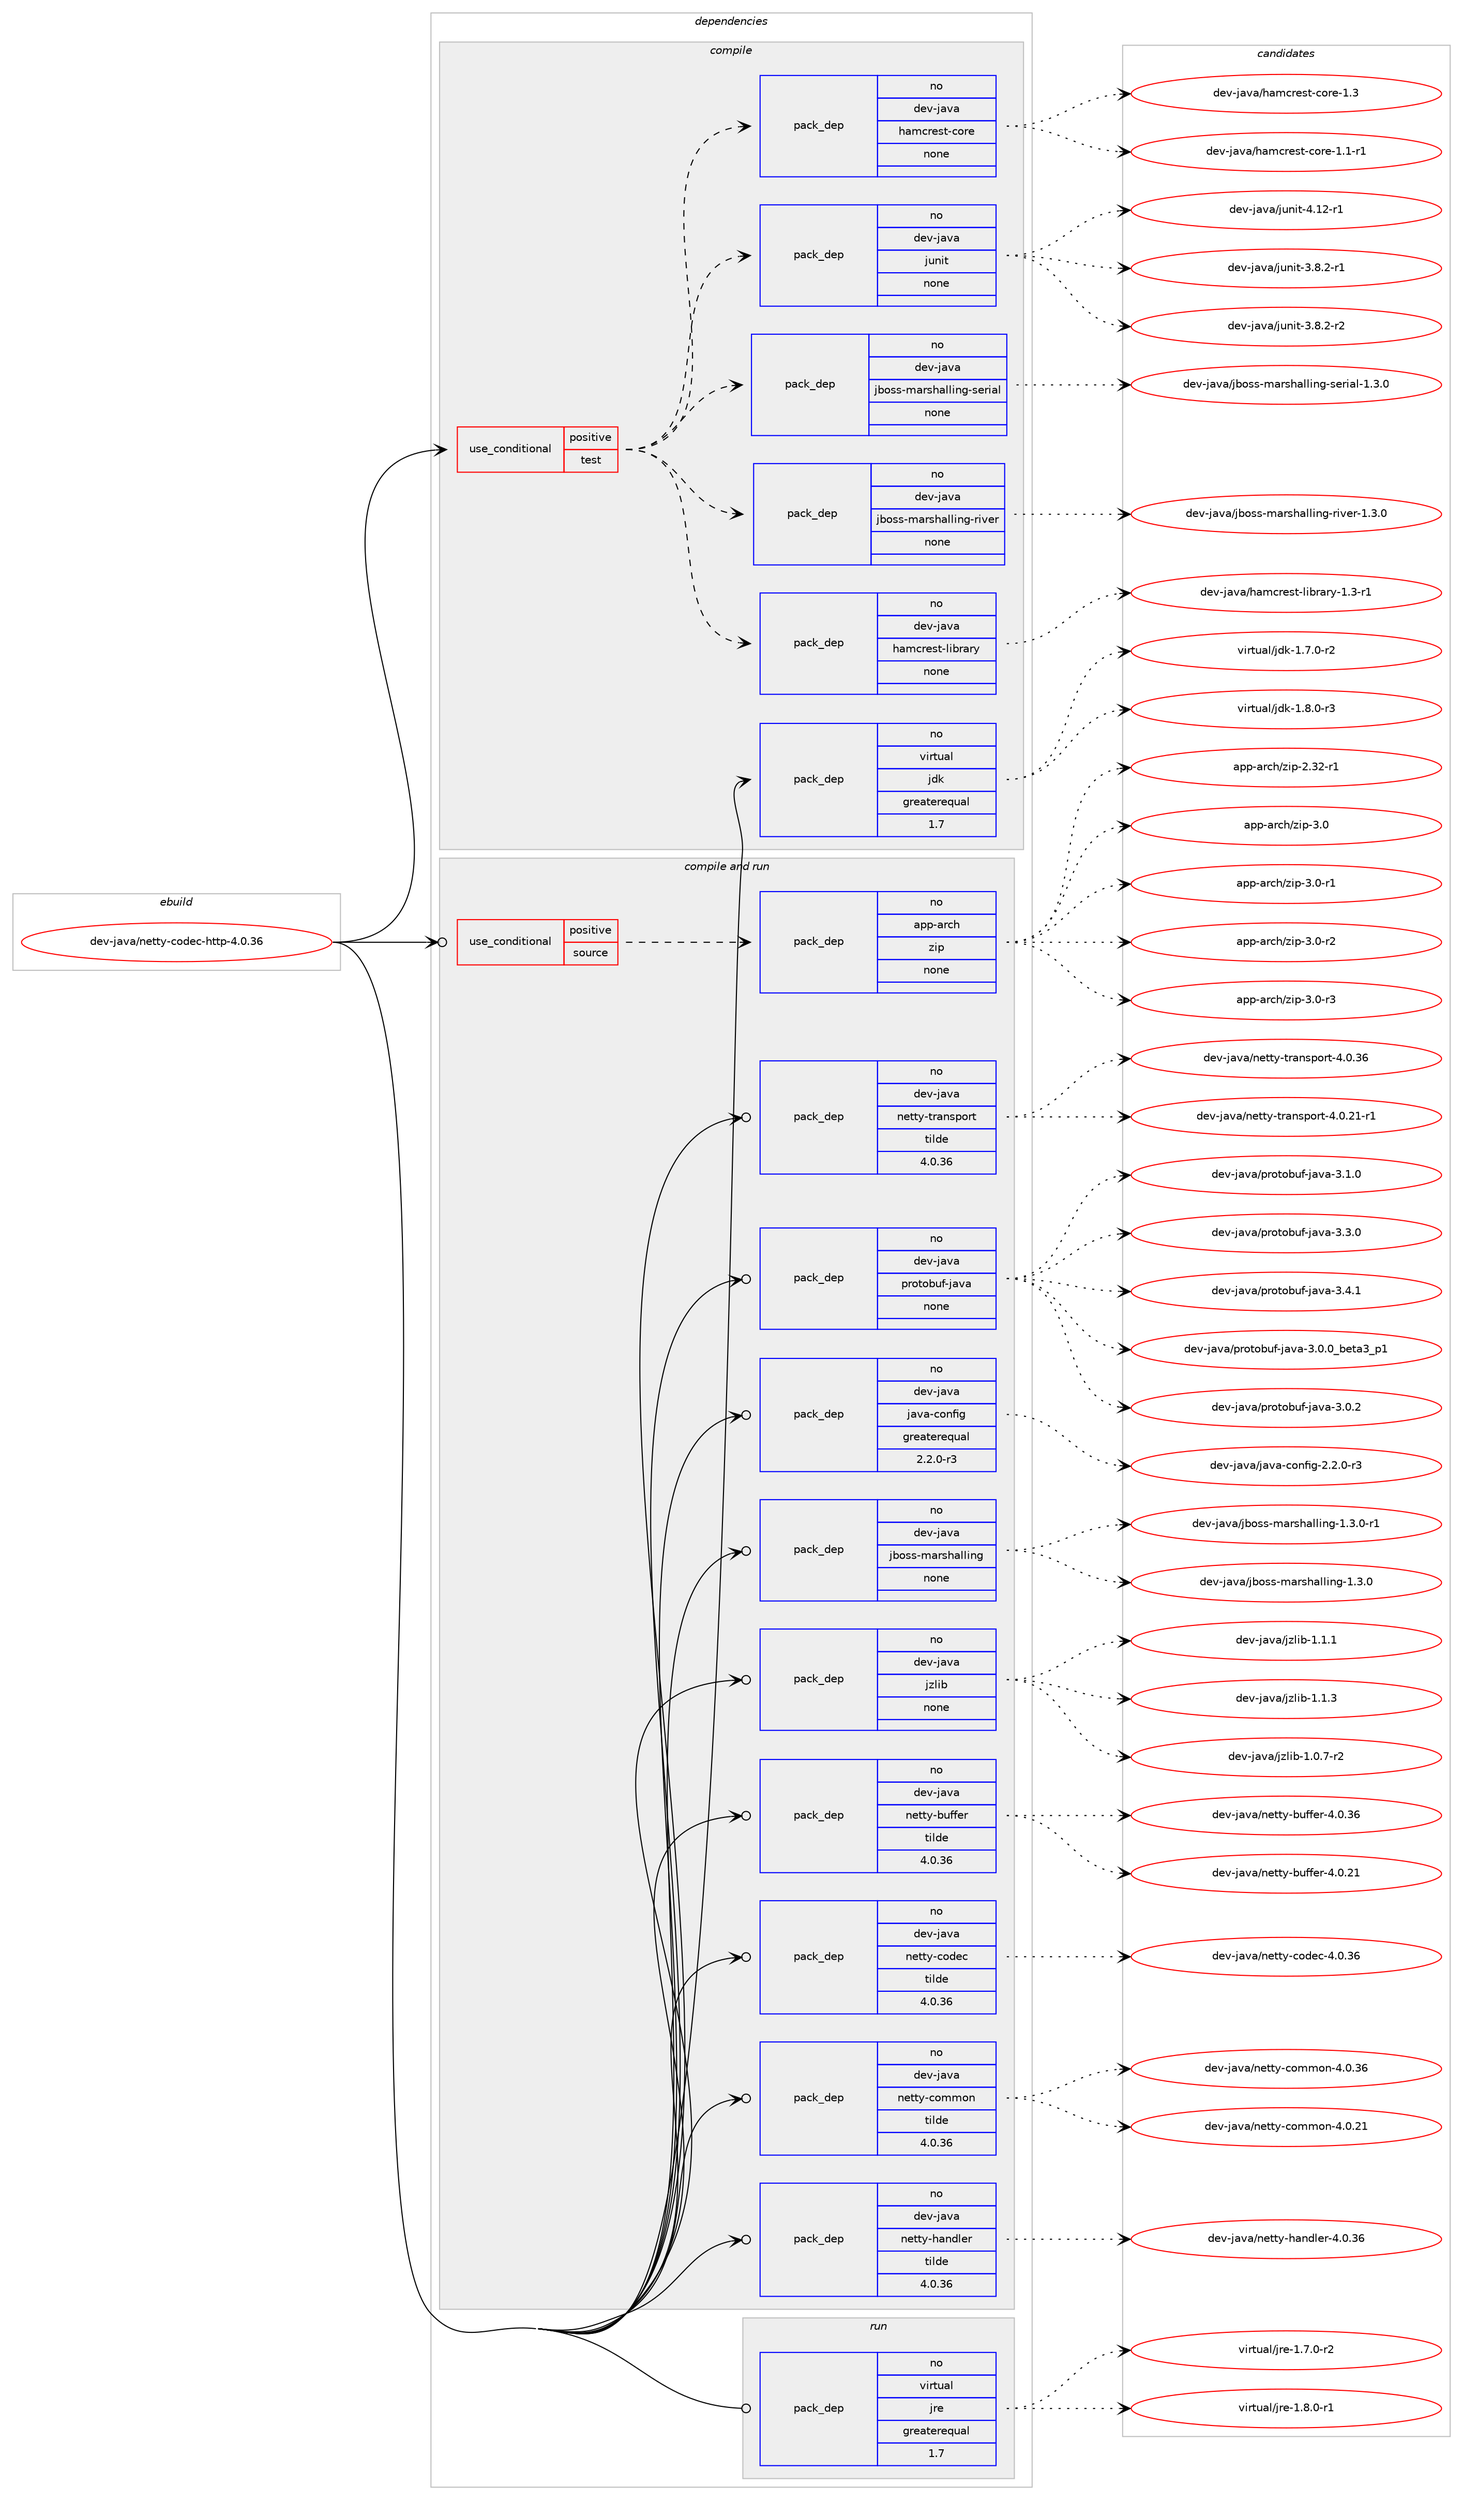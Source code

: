 digraph prolog {

# *************
# Graph options
# *************

newrank=true;
concentrate=true;
compound=true;
graph [rankdir=LR,fontname=Helvetica,fontsize=10,ranksep=1.5];#, ranksep=2.5, nodesep=0.2];
edge  [arrowhead=vee];
node  [fontname=Helvetica,fontsize=10];

# **********
# The ebuild
# **********

subgraph cluster_leftcol {
color=gray;
rank=same;
label=<<i>ebuild</i>>;
id [label="dev-java/netty-codec-http-4.0.36", color=red, width=4, href="../dev-java/netty-codec-http-4.0.36.svg"];
}

# ****************
# The dependencies
# ****************

subgraph cluster_midcol {
color=gray;
label=<<i>dependencies</i>>;
subgraph cluster_compile {
fillcolor="#eeeeee";
style=filled;
label=<<i>compile</i>>;
subgraph cond22409 {
dependency103863 [label=<<TABLE BORDER="0" CELLBORDER="1" CELLSPACING="0" CELLPADDING="4"><TR><TD ROWSPAN="3" CELLPADDING="10">use_conditional</TD></TR><TR><TD>positive</TD></TR><TR><TD>test</TD></TR></TABLE>>, shape=none, color=red];
subgraph pack78423 {
dependency103864 [label=<<TABLE BORDER="0" CELLBORDER="1" CELLSPACING="0" CELLPADDING="4" WIDTH="220"><TR><TD ROWSPAN="6" CELLPADDING="30">pack_dep</TD></TR><TR><TD WIDTH="110">no</TD></TR><TR><TD>dev-java</TD></TR><TR><TD>hamcrest-core</TD></TR><TR><TD>none</TD></TR><TR><TD></TD></TR></TABLE>>, shape=none, color=blue];
}
dependency103863:e -> dependency103864:w [weight=20,style="dashed",arrowhead="vee"];
subgraph pack78424 {
dependency103865 [label=<<TABLE BORDER="0" CELLBORDER="1" CELLSPACING="0" CELLPADDING="4" WIDTH="220"><TR><TD ROWSPAN="6" CELLPADDING="30">pack_dep</TD></TR><TR><TD WIDTH="110">no</TD></TR><TR><TD>dev-java</TD></TR><TR><TD>hamcrest-library</TD></TR><TR><TD>none</TD></TR><TR><TD></TD></TR></TABLE>>, shape=none, color=blue];
}
dependency103863:e -> dependency103865:w [weight=20,style="dashed",arrowhead="vee"];
subgraph pack78425 {
dependency103866 [label=<<TABLE BORDER="0" CELLBORDER="1" CELLSPACING="0" CELLPADDING="4" WIDTH="220"><TR><TD ROWSPAN="6" CELLPADDING="30">pack_dep</TD></TR><TR><TD WIDTH="110">no</TD></TR><TR><TD>dev-java</TD></TR><TR><TD>jboss-marshalling-river</TD></TR><TR><TD>none</TD></TR><TR><TD></TD></TR></TABLE>>, shape=none, color=blue];
}
dependency103863:e -> dependency103866:w [weight=20,style="dashed",arrowhead="vee"];
subgraph pack78426 {
dependency103867 [label=<<TABLE BORDER="0" CELLBORDER="1" CELLSPACING="0" CELLPADDING="4" WIDTH="220"><TR><TD ROWSPAN="6" CELLPADDING="30">pack_dep</TD></TR><TR><TD WIDTH="110">no</TD></TR><TR><TD>dev-java</TD></TR><TR><TD>jboss-marshalling-serial</TD></TR><TR><TD>none</TD></TR><TR><TD></TD></TR></TABLE>>, shape=none, color=blue];
}
dependency103863:e -> dependency103867:w [weight=20,style="dashed",arrowhead="vee"];
subgraph pack78427 {
dependency103868 [label=<<TABLE BORDER="0" CELLBORDER="1" CELLSPACING="0" CELLPADDING="4" WIDTH="220"><TR><TD ROWSPAN="6" CELLPADDING="30">pack_dep</TD></TR><TR><TD WIDTH="110">no</TD></TR><TR><TD>dev-java</TD></TR><TR><TD>junit</TD></TR><TR><TD>none</TD></TR><TR><TD></TD></TR></TABLE>>, shape=none, color=blue];
}
dependency103863:e -> dependency103868:w [weight=20,style="dashed",arrowhead="vee"];
}
id:e -> dependency103863:w [weight=20,style="solid",arrowhead="vee"];
subgraph pack78428 {
dependency103869 [label=<<TABLE BORDER="0" CELLBORDER="1" CELLSPACING="0" CELLPADDING="4" WIDTH="220"><TR><TD ROWSPAN="6" CELLPADDING="30">pack_dep</TD></TR><TR><TD WIDTH="110">no</TD></TR><TR><TD>virtual</TD></TR><TR><TD>jdk</TD></TR><TR><TD>greaterequal</TD></TR><TR><TD>1.7</TD></TR></TABLE>>, shape=none, color=blue];
}
id:e -> dependency103869:w [weight=20,style="solid",arrowhead="vee"];
}
subgraph cluster_compileandrun {
fillcolor="#eeeeee";
style=filled;
label=<<i>compile and run</i>>;
subgraph cond22410 {
dependency103870 [label=<<TABLE BORDER="0" CELLBORDER="1" CELLSPACING="0" CELLPADDING="4"><TR><TD ROWSPAN="3" CELLPADDING="10">use_conditional</TD></TR><TR><TD>positive</TD></TR><TR><TD>source</TD></TR></TABLE>>, shape=none, color=red];
subgraph pack78429 {
dependency103871 [label=<<TABLE BORDER="0" CELLBORDER="1" CELLSPACING="0" CELLPADDING="4" WIDTH="220"><TR><TD ROWSPAN="6" CELLPADDING="30">pack_dep</TD></TR><TR><TD WIDTH="110">no</TD></TR><TR><TD>app-arch</TD></TR><TR><TD>zip</TD></TR><TR><TD>none</TD></TR><TR><TD></TD></TR></TABLE>>, shape=none, color=blue];
}
dependency103870:e -> dependency103871:w [weight=20,style="dashed",arrowhead="vee"];
}
id:e -> dependency103870:w [weight=20,style="solid",arrowhead="odotvee"];
subgraph pack78430 {
dependency103872 [label=<<TABLE BORDER="0" CELLBORDER="1" CELLSPACING="0" CELLPADDING="4" WIDTH="220"><TR><TD ROWSPAN="6" CELLPADDING="30">pack_dep</TD></TR><TR><TD WIDTH="110">no</TD></TR><TR><TD>dev-java</TD></TR><TR><TD>java-config</TD></TR><TR><TD>greaterequal</TD></TR><TR><TD>2.2.0-r3</TD></TR></TABLE>>, shape=none, color=blue];
}
id:e -> dependency103872:w [weight=20,style="solid",arrowhead="odotvee"];
subgraph pack78431 {
dependency103873 [label=<<TABLE BORDER="0" CELLBORDER="1" CELLSPACING="0" CELLPADDING="4" WIDTH="220"><TR><TD ROWSPAN="6" CELLPADDING="30">pack_dep</TD></TR><TR><TD WIDTH="110">no</TD></TR><TR><TD>dev-java</TD></TR><TR><TD>jboss-marshalling</TD></TR><TR><TD>none</TD></TR><TR><TD></TD></TR></TABLE>>, shape=none, color=blue];
}
id:e -> dependency103873:w [weight=20,style="solid",arrowhead="odotvee"];
subgraph pack78432 {
dependency103874 [label=<<TABLE BORDER="0" CELLBORDER="1" CELLSPACING="0" CELLPADDING="4" WIDTH="220"><TR><TD ROWSPAN="6" CELLPADDING="30">pack_dep</TD></TR><TR><TD WIDTH="110">no</TD></TR><TR><TD>dev-java</TD></TR><TR><TD>jzlib</TD></TR><TR><TD>none</TD></TR><TR><TD></TD></TR></TABLE>>, shape=none, color=blue];
}
id:e -> dependency103874:w [weight=20,style="solid",arrowhead="odotvee"];
subgraph pack78433 {
dependency103875 [label=<<TABLE BORDER="0" CELLBORDER="1" CELLSPACING="0" CELLPADDING="4" WIDTH="220"><TR><TD ROWSPAN="6" CELLPADDING="30">pack_dep</TD></TR><TR><TD WIDTH="110">no</TD></TR><TR><TD>dev-java</TD></TR><TR><TD>netty-buffer</TD></TR><TR><TD>tilde</TD></TR><TR><TD>4.0.36</TD></TR></TABLE>>, shape=none, color=blue];
}
id:e -> dependency103875:w [weight=20,style="solid",arrowhead="odotvee"];
subgraph pack78434 {
dependency103876 [label=<<TABLE BORDER="0" CELLBORDER="1" CELLSPACING="0" CELLPADDING="4" WIDTH="220"><TR><TD ROWSPAN="6" CELLPADDING="30">pack_dep</TD></TR><TR><TD WIDTH="110">no</TD></TR><TR><TD>dev-java</TD></TR><TR><TD>netty-codec</TD></TR><TR><TD>tilde</TD></TR><TR><TD>4.0.36</TD></TR></TABLE>>, shape=none, color=blue];
}
id:e -> dependency103876:w [weight=20,style="solid",arrowhead="odotvee"];
subgraph pack78435 {
dependency103877 [label=<<TABLE BORDER="0" CELLBORDER="1" CELLSPACING="0" CELLPADDING="4" WIDTH="220"><TR><TD ROWSPAN="6" CELLPADDING="30">pack_dep</TD></TR><TR><TD WIDTH="110">no</TD></TR><TR><TD>dev-java</TD></TR><TR><TD>netty-common</TD></TR><TR><TD>tilde</TD></TR><TR><TD>4.0.36</TD></TR></TABLE>>, shape=none, color=blue];
}
id:e -> dependency103877:w [weight=20,style="solid",arrowhead="odotvee"];
subgraph pack78436 {
dependency103878 [label=<<TABLE BORDER="0" CELLBORDER="1" CELLSPACING="0" CELLPADDING="4" WIDTH="220"><TR><TD ROWSPAN="6" CELLPADDING="30">pack_dep</TD></TR><TR><TD WIDTH="110">no</TD></TR><TR><TD>dev-java</TD></TR><TR><TD>netty-handler</TD></TR><TR><TD>tilde</TD></TR><TR><TD>4.0.36</TD></TR></TABLE>>, shape=none, color=blue];
}
id:e -> dependency103878:w [weight=20,style="solid",arrowhead="odotvee"];
subgraph pack78437 {
dependency103879 [label=<<TABLE BORDER="0" CELLBORDER="1" CELLSPACING="0" CELLPADDING="4" WIDTH="220"><TR><TD ROWSPAN="6" CELLPADDING="30">pack_dep</TD></TR><TR><TD WIDTH="110">no</TD></TR><TR><TD>dev-java</TD></TR><TR><TD>netty-transport</TD></TR><TR><TD>tilde</TD></TR><TR><TD>4.0.36</TD></TR></TABLE>>, shape=none, color=blue];
}
id:e -> dependency103879:w [weight=20,style="solid",arrowhead="odotvee"];
subgraph pack78438 {
dependency103880 [label=<<TABLE BORDER="0" CELLBORDER="1" CELLSPACING="0" CELLPADDING="4" WIDTH="220"><TR><TD ROWSPAN="6" CELLPADDING="30">pack_dep</TD></TR><TR><TD WIDTH="110">no</TD></TR><TR><TD>dev-java</TD></TR><TR><TD>protobuf-java</TD></TR><TR><TD>none</TD></TR><TR><TD></TD></TR></TABLE>>, shape=none, color=blue];
}
id:e -> dependency103880:w [weight=20,style="solid",arrowhead="odotvee"];
}
subgraph cluster_run {
fillcolor="#eeeeee";
style=filled;
label=<<i>run</i>>;
subgraph pack78439 {
dependency103881 [label=<<TABLE BORDER="0" CELLBORDER="1" CELLSPACING="0" CELLPADDING="4" WIDTH="220"><TR><TD ROWSPAN="6" CELLPADDING="30">pack_dep</TD></TR><TR><TD WIDTH="110">no</TD></TR><TR><TD>virtual</TD></TR><TR><TD>jre</TD></TR><TR><TD>greaterequal</TD></TR><TR><TD>1.7</TD></TR></TABLE>>, shape=none, color=blue];
}
id:e -> dependency103881:w [weight=20,style="solid",arrowhead="odot"];
}
}

# **************
# The candidates
# **************

subgraph cluster_choices {
rank=same;
color=gray;
label=<<i>candidates</i>>;

subgraph choice78423 {
color=black;
nodesep=1;
choice1001011184510697118974710497109991141011151164599111114101454946494511449 [label="dev-java/hamcrest-core-1.1-r1", color=red, width=4,href="../dev-java/hamcrest-core-1.1-r1.svg"];
choice100101118451069711897471049710999114101115116459911111410145494651 [label="dev-java/hamcrest-core-1.3", color=red, width=4,href="../dev-java/hamcrest-core-1.3.svg"];
dependency103864:e -> choice1001011184510697118974710497109991141011151164599111114101454946494511449:w [style=dotted,weight="100"];
dependency103864:e -> choice100101118451069711897471049710999114101115116459911111410145494651:w [style=dotted,weight="100"];
}
subgraph choice78424 {
color=black;
nodesep=1;
choice100101118451069711897471049710999114101115116451081059811497114121454946514511449 [label="dev-java/hamcrest-library-1.3-r1", color=red, width=4,href="../dev-java/hamcrest-library-1.3-r1.svg"];
dependency103865:e -> choice100101118451069711897471049710999114101115116451081059811497114121454946514511449:w [style=dotted,weight="100"];
}
subgraph choice78425 {
color=black;
nodesep=1;
choice100101118451069711897471069811111511545109971141151049710810810511010345114105118101114454946514648 [label="dev-java/jboss-marshalling-river-1.3.0", color=red, width=4,href="../dev-java/jboss-marshalling-river-1.3.0.svg"];
dependency103866:e -> choice100101118451069711897471069811111511545109971141151049710810810511010345114105118101114454946514648:w [style=dotted,weight="100"];
}
subgraph choice78426 {
color=black;
nodesep=1;
choice10010111845106971189747106981111151154510997114115104971081081051101034511510111410597108454946514648 [label="dev-java/jboss-marshalling-serial-1.3.0", color=red, width=4,href="../dev-java/jboss-marshalling-serial-1.3.0.svg"];
dependency103867:e -> choice10010111845106971189747106981111151154510997114115104971081081051101034511510111410597108454946514648:w [style=dotted,weight="100"];
}
subgraph choice78427 {
color=black;
nodesep=1;
choice100101118451069711897471061171101051164551465646504511449 [label="dev-java/junit-3.8.2-r1", color=red, width=4,href="../dev-java/junit-3.8.2-r1.svg"];
choice100101118451069711897471061171101051164551465646504511450 [label="dev-java/junit-3.8.2-r2", color=red, width=4,href="../dev-java/junit-3.8.2-r2.svg"];
choice1001011184510697118974710611711010511645524649504511449 [label="dev-java/junit-4.12-r1", color=red, width=4,href="../dev-java/junit-4.12-r1.svg"];
dependency103868:e -> choice100101118451069711897471061171101051164551465646504511449:w [style=dotted,weight="100"];
dependency103868:e -> choice100101118451069711897471061171101051164551465646504511450:w [style=dotted,weight="100"];
dependency103868:e -> choice1001011184510697118974710611711010511645524649504511449:w [style=dotted,weight="100"];
}
subgraph choice78428 {
color=black;
nodesep=1;
choice11810511411611797108471061001074549465546484511450 [label="virtual/jdk-1.7.0-r2", color=red, width=4,href="../virtual/jdk-1.7.0-r2.svg"];
choice11810511411611797108471061001074549465646484511451 [label="virtual/jdk-1.8.0-r3", color=red, width=4,href="../virtual/jdk-1.8.0-r3.svg"];
dependency103869:e -> choice11810511411611797108471061001074549465546484511450:w [style=dotted,weight="100"];
dependency103869:e -> choice11810511411611797108471061001074549465646484511451:w [style=dotted,weight="100"];
}
subgraph choice78429 {
color=black;
nodesep=1;
choice971121124597114991044712210511245504651504511449 [label="app-arch/zip-2.32-r1", color=red, width=4,href="../app-arch/zip-2.32-r1.svg"];
choice971121124597114991044712210511245514648 [label="app-arch/zip-3.0", color=red, width=4,href="../app-arch/zip-3.0.svg"];
choice9711211245971149910447122105112455146484511449 [label="app-arch/zip-3.0-r1", color=red, width=4,href="../app-arch/zip-3.0-r1.svg"];
choice9711211245971149910447122105112455146484511450 [label="app-arch/zip-3.0-r2", color=red, width=4,href="../app-arch/zip-3.0-r2.svg"];
choice9711211245971149910447122105112455146484511451 [label="app-arch/zip-3.0-r3", color=red, width=4,href="../app-arch/zip-3.0-r3.svg"];
dependency103871:e -> choice971121124597114991044712210511245504651504511449:w [style=dotted,weight="100"];
dependency103871:e -> choice971121124597114991044712210511245514648:w [style=dotted,weight="100"];
dependency103871:e -> choice9711211245971149910447122105112455146484511449:w [style=dotted,weight="100"];
dependency103871:e -> choice9711211245971149910447122105112455146484511450:w [style=dotted,weight="100"];
dependency103871:e -> choice9711211245971149910447122105112455146484511451:w [style=dotted,weight="100"];
}
subgraph choice78430 {
color=black;
nodesep=1;
choice10010111845106971189747106971189745991111101021051034550465046484511451 [label="dev-java/java-config-2.2.0-r3", color=red, width=4,href="../dev-java/java-config-2.2.0-r3.svg"];
dependency103872:e -> choice10010111845106971189747106971189745991111101021051034550465046484511451:w [style=dotted,weight="100"];
}
subgraph choice78431 {
color=black;
nodesep=1;
choice1001011184510697118974710698111115115451099711411510497108108105110103454946514648 [label="dev-java/jboss-marshalling-1.3.0", color=red, width=4,href="../dev-java/jboss-marshalling-1.3.0.svg"];
choice10010111845106971189747106981111151154510997114115104971081081051101034549465146484511449 [label="dev-java/jboss-marshalling-1.3.0-r1", color=red, width=4,href="../dev-java/jboss-marshalling-1.3.0-r1.svg"];
dependency103873:e -> choice1001011184510697118974710698111115115451099711411510497108108105110103454946514648:w [style=dotted,weight="100"];
dependency103873:e -> choice10010111845106971189747106981111151154510997114115104971081081051101034549465146484511449:w [style=dotted,weight="100"];
}
subgraph choice78432 {
color=black;
nodesep=1;
choice10010111845106971189747106122108105984549464846554511450 [label="dev-java/jzlib-1.0.7-r2", color=red, width=4,href="../dev-java/jzlib-1.0.7-r2.svg"];
choice1001011184510697118974710612210810598454946494649 [label="dev-java/jzlib-1.1.1", color=red, width=4,href="../dev-java/jzlib-1.1.1.svg"];
choice1001011184510697118974710612210810598454946494651 [label="dev-java/jzlib-1.1.3", color=red, width=4,href="../dev-java/jzlib-1.1.3.svg"];
dependency103874:e -> choice10010111845106971189747106122108105984549464846554511450:w [style=dotted,weight="100"];
dependency103874:e -> choice1001011184510697118974710612210810598454946494649:w [style=dotted,weight="100"];
dependency103874:e -> choice1001011184510697118974710612210810598454946494651:w [style=dotted,weight="100"];
}
subgraph choice78433 {
color=black;
nodesep=1;
choice10010111845106971189747110101116116121459811710210210111445524648465049 [label="dev-java/netty-buffer-4.0.21", color=red, width=4,href="../dev-java/netty-buffer-4.0.21.svg"];
choice10010111845106971189747110101116116121459811710210210111445524648465154 [label="dev-java/netty-buffer-4.0.36", color=red, width=4,href="../dev-java/netty-buffer-4.0.36.svg"];
dependency103875:e -> choice10010111845106971189747110101116116121459811710210210111445524648465049:w [style=dotted,weight="100"];
dependency103875:e -> choice10010111845106971189747110101116116121459811710210210111445524648465154:w [style=dotted,weight="100"];
}
subgraph choice78434 {
color=black;
nodesep=1;
choice1001011184510697118974711010111611612145991111001019945524648465154 [label="dev-java/netty-codec-4.0.36", color=red, width=4,href="../dev-java/netty-codec-4.0.36.svg"];
dependency103876:e -> choice1001011184510697118974711010111611612145991111001019945524648465154:w [style=dotted,weight="100"];
}
subgraph choice78435 {
color=black;
nodesep=1;
choice10010111845106971189747110101116116121459911110910911111045524648465049 [label="dev-java/netty-common-4.0.21", color=red, width=4,href="../dev-java/netty-common-4.0.21.svg"];
choice10010111845106971189747110101116116121459911110910911111045524648465154 [label="dev-java/netty-common-4.0.36", color=red, width=4,href="../dev-java/netty-common-4.0.36.svg"];
dependency103877:e -> choice10010111845106971189747110101116116121459911110910911111045524648465049:w [style=dotted,weight="100"];
dependency103877:e -> choice10010111845106971189747110101116116121459911110910911111045524648465154:w [style=dotted,weight="100"];
}
subgraph choice78436 {
color=black;
nodesep=1;
choice10010111845106971189747110101116116121451049711010010810111445524648465154 [label="dev-java/netty-handler-4.0.36", color=red, width=4,href="../dev-java/netty-handler-4.0.36.svg"];
dependency103878:e -> choice10010111845106971189747110101116116121451049711010010810111445524648465154:w [style=dotted,weight="100"];
}
subgraph choice78437 {
color=black;
nodesep=1;
choice100101118451069711897471101011161161214511611497110115112111114116455246484650494511449 [label="dev-java/netty-transport-4.0.21-r1", color=red, width=4,href="../dev-java/netty-transport-4.0.21-r1.svg"];
choice10010111845106971189747110101116116121451161149711011511211111411645524648465154 [label="dev-java/netty-transport-4.0.36", color=red, width=4,href="../dev-java/netty-transport-4.0.36.svg"];
dependency103879:e -> choice100101118451069711897471101011161161214511611497110115112111114116455246484650494511449:w [style=dotted,weight="100"];
dependency103879:e -> choice10010111845106971189747110101116116121451161149711011511211111411645524648465154:w [style=dotted,weight="100"];
}
subgraph choice78438 {
color=black;
nodesep=1;
choice1001011184510697118974711211411111611198117102451069711897455146484648959810111697519511249 [label="dev-java/protobuf-java-3.0.0_beta3_p1", color=red, width=4,href="../dev-java/protobuf-java-3.0.0_beta3_p1.svg"];
choice1001011184510697118974711211411111611198117102451069711897455146484650 [label="dev-java/protobuf-java-3.0.2", color=red, width=4,href="../dev-java/protobuf-java-3.0.2.svg"];
choice1001011184510697118974711211411111611198117102451069711897455146494648 [label="dev-java/protobuf-java-3.1.0", color=red, width=4,href="../dev-java/protobuf-java-3.1.0.svg"];
choice1001011184510697118974711211411111611198117102451069711897455146514648 [label="dev-java/protobuf-java-3.3.0", color=red, width=4,href="../dev-java/protobuf-java-3.3.0.svg"];
choice1001011184510697118974711211411111611198117102451069711897455146524649 [label="dev-java/protobuf-java-3.4.1", color=red, width=4,href="../dev-java/protobuf-java-3.4.1.svg"];
dependency103880:e -> choice1001011184510697118974711211411111611198117102451069711897455146484648959810111697519511249:w [style=dotted,weight="100"];
dependency103880:e -> choice1001011184510697118974711211411111611198117102451069711897455146484650:w [style=dotted,weight="100"];
dependency103880:e -> choice1001011184510697118974711211411111611198117102451069711897455146494648:w [style=dotted,weight="100"];
dependency103880:e -> choice1001011184510697118974711211411111611198117102451069711897455146514648:w [style=dotted,weight="100"];
dependency103880:e -> choice1001011184510697118974711211411111611198117102451069711897455146524649:w [style=dotted,weight="100"];
}
subgraph choice78439 {
color=black;
nodesep=1;
choice11810511411611797108471061141014549465546484511450 [label="virtual/jre-1.7.0-r2", color=red, width=4,href="../virtual/jre-1.7.0-r2.svg"];
choice11810511411611797108471061141014549465646484511449 [label="virtual/jre-1.8.0-r1", color=red, width=4,href="../virtual/jre-1.8.0-r1.svg"];
dependency103881:e -> choice11810511411611797108471061141014549465546484511450:w [style=dotted,weight="100"];
dependency103881:e -> choice11810511411611797108471061141014549465646484511449:w [style=dotted,weight="100"];
}
}

}
